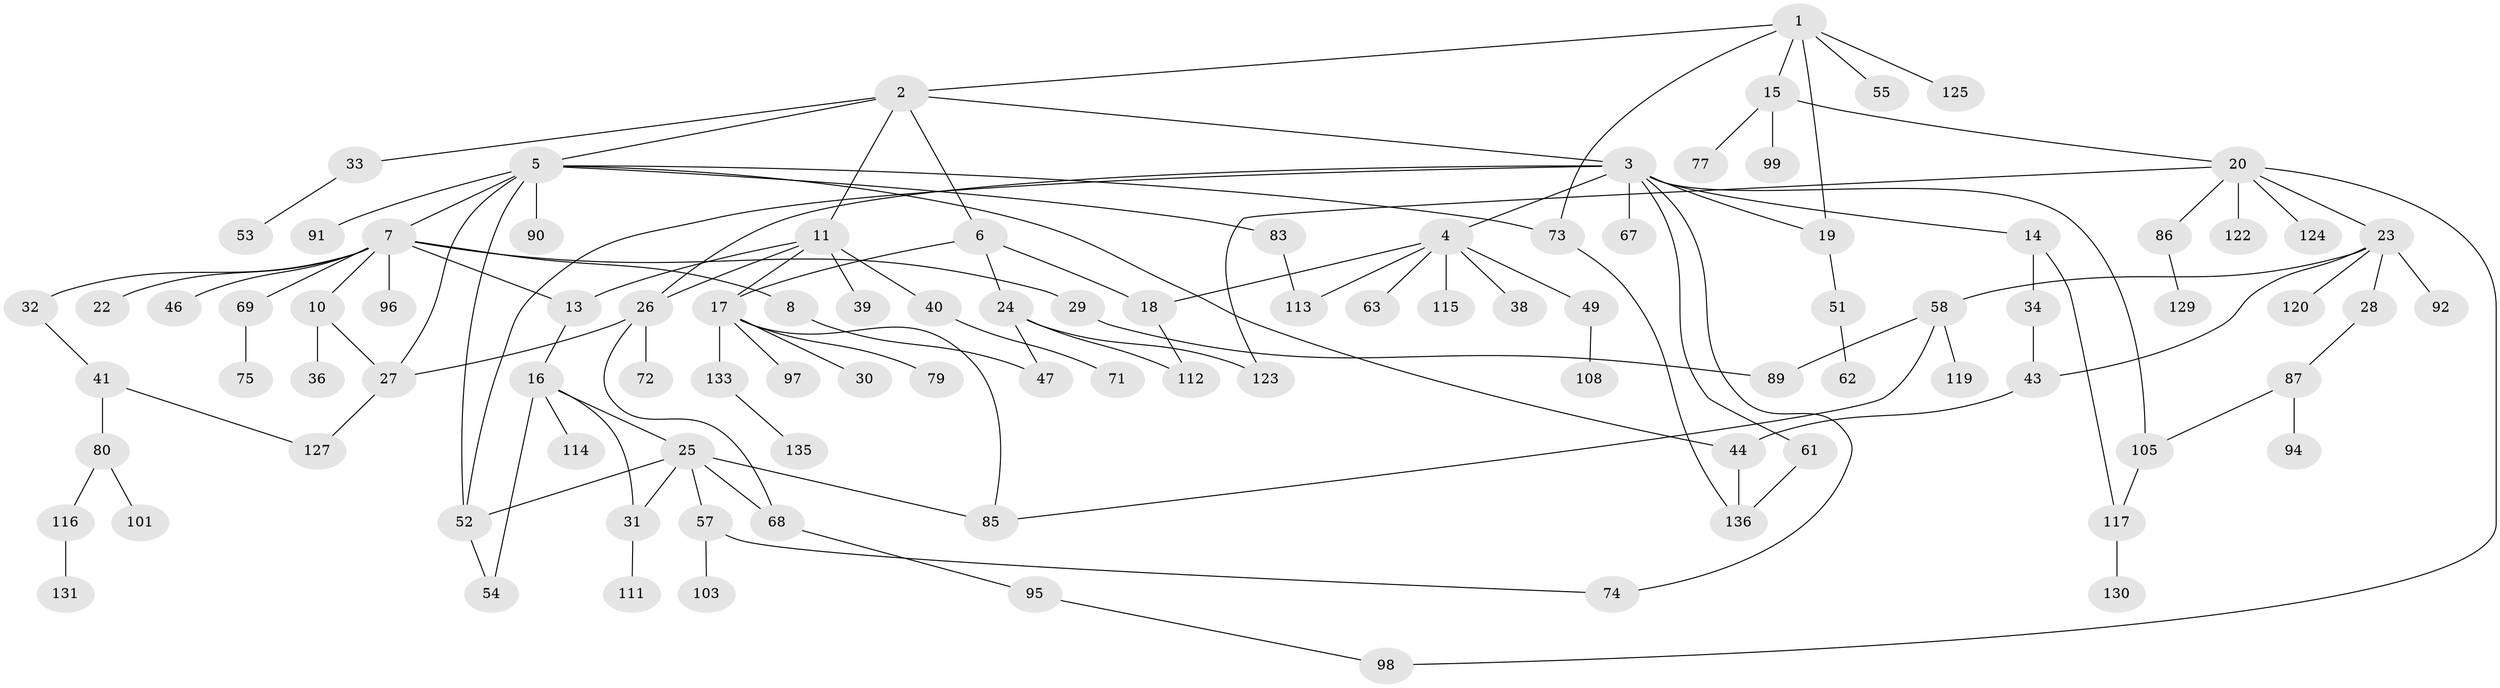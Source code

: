 // original degree distribution, {5: 0.058823529411764705, 6: 0.04411764705882353, 9: 0.007352941176470588, 4: 0.0661764705882353, 2: 0.3014705882352941, 3: 0.17647058823529413, 7: 0.007352941176470588, 1: 0.3382352941176471}
// Generated by graph-tools (version 1.1) at 2025/10/02/27/25 16:10:56]
// undirected, 100 vertices, 128 edges
graph export_dot {
graph [start="1"]
  node [color=gray90,style=filled];
  1 [super="+35"];
  2;
  3 [super="+60"];
  4 [super="+9"];
  5 [super="+21"];
  6 [super="+56"];
  7 [super="+12"];
  8;
  10 [super="+107"];
  11 [super="+65"];
  13;
  14;
  15 [super="+76"];
  16 [super="+81"];
  17 [super="+42"];
  18 [super="+64"];
  19 [super="+37"];
  20 [super="+45"];
  22 [super="+100"];
  23 [super="+109"];
  24 [super="+48"];
  25 [super="+70"];
  26;
  27 [super="+102"];
  28;
  29;
  30;
  31 [super="+66"];
  32 [super="+88"];
  33 [super="+50"];
  34;
  36;
  38;
  39;
  40;
  41 [super="+59"];
  43 [super="+134"];
  44 [super="+128"];
  46;
  47 [super="+132"];
  49;
  51;
  52 [super="+106"];
  53;
  54;
  55;
  57 [super="+84"];
  58 [super="+110"];
  61;
  62;
  63;
  67;
  68 [super="+82"];
  69 [super="+78"];
  71;
  72;
  73;
  74;
  75;
  77;
  79 [super="+118"];
  80;
  83 [super="+126"];
  85;
  86;
  87 [super="+121"];
  89 [super="+104"];
  90;
  91 [super="+93"];
  92;
  94;
  95;
  96;
  97;
  98;
  99;
  101;
  103;
  105;
  108;
  111;
  112;
  113;
  114;
  115;
  116;
  117;
  119;
  120;
  122;
  123;
  124;
  125;
  127;
  129;
  130;
  131;
  133;
  135;
  136;
  1 -- 2;
  1 -- 15;
  1 -- 19;
  1 -- 125;
  1 -- 73;
  1 -- 55;
  2 -- 3;
  2 -- 5;
  2 -- 6;
  2 -- 11;
  2 -- 33;
  3 -- 4;
  3 -- 14;
  3 -- 26;
  3 -- 67;
  3 -- 74;
  3 -- 19;
  3 -- 105;
  3 -- 61;
  3 -- 52;
  4 -- 63;
  4 -- 113;
  4 -- 115;
  4 -- 49;
  4 -- 18;
  4 -- 38;
  5 -- 7;
  5 -- 27;
  5 -- 44;
  5 -- 83;
  5 -- 52;
  5 -- 73;
  5 -- 90;
  5 -- 91;
  6 -- 17;
  6 -- 24;
  6 -- 18;
  7 -- 8;
  7 -- 10;
  7 -- 32;
  7 -- 96;
  7 -- 29;
  7 -- 69;
  7 -- 22;
  7 -- 13;
  7 -- 46;
  8 -- 47;
  10 -- 36;
  10 -- 27;
  11 -- 39;
  11 -- 40;
  11 -- 13;
  11 -- 26;
  11 -- 17;
  13 -- 16;
  14 -- 34;
  14 -- 117;
  15 -- 20;
  15 -- 99;
  15 -- 77;
  16 -- 25;
  16 -- 54;
  16 -- 114;
  16 -- 31;
  17 -- 30;
  17 -- 97;
  17 -- 85;
  17 -- 133;
  17 -- 79;
  18 -- 112;
  19 -- 51;
  20 -- 23;
  20 -- 122;
  20 -- 124;
  20 -- 98;
  20 -- 123;
  20 -- 86;
  23 -- 28;
  23 -- 58;
  23 -- 92;
  23 -- 120;
  23 -- 43;
  24 -- 47;
  24 -- 123;
  24 -- 112;
  25 -- 31;
  25 -- 57;
  25 -- 68;
  25 -- 85;
  25 -- 52;
  26 -- 72;
  26 -- 27;
  26 -- 68;
  27 -- 127;
  28 -- 87;
  29 -- 89;
  31 -- 111;
  32 -- 41;
  33 -- 53;
  34 -- 43;
  40 -- 71;
  41 -- 80;
  41 -- 127;
  43 -- 44;
  44 -- 136;
  49 -- 108;
  51 -- 62;
  52 -- 54;
  57 -- 74;
  57 -- 103;
  58 -- 85;
  58 -- 89;
  58 -- 119;
  61 -- 136;
  68 -- 95;
  69 -- 75;
  73 -- 136;
  80 -- 101;
  80 -- 116;
  83 -- 113;
  86 -- 129;
  87 -- 94;
  87 -- 105;
  95 -- 98;
  105 -- 117;
  116 -- 131;
  117 -- 130;
  133 -- 135;
}
